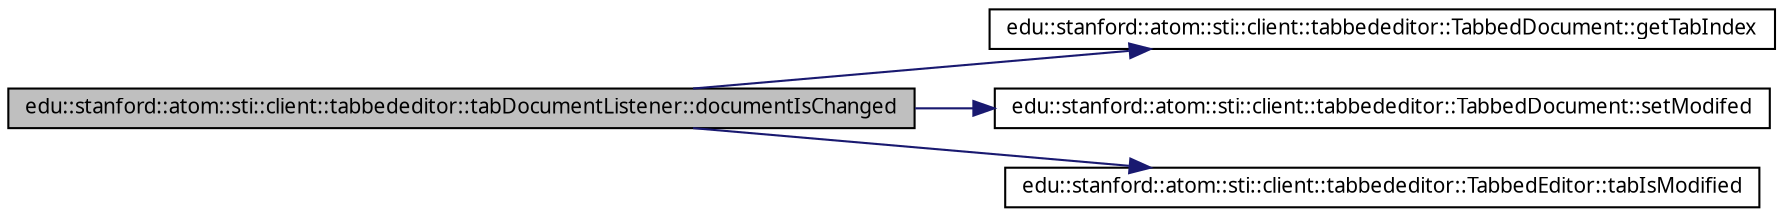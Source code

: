 digraph G
{
  edge [fontname="FreeSans.ttf",fontsize=10,labelfontname="FreeSans.ttf",labelfontsize=10];
  node [fontname="FreeSans.ttf",fontsize=10,shape=record];
  rankdir=LR;
  Node1 [label="edu::stanford::atom::sti::client::tabbededitor::tabDocumentListener::documentIsChanged",height=0.2,width=0.4,color="black", fillcolor="grey75", style="filled" fontcolor="black"];
  Node1 -> Node2 [color="midnightblue",fontsize=10,style="solid",fontname="FreeSans.ttf"];
  Node2 [label="edu::stanford::atom::sti::client::tabbededitor::TabbedDocument::getTabIndex",height=0.2,width=0.4,color="black", fillcolor="white", style="filled",URL="$classedu_1_1stanford_1_1atom_1_1sti_1_1client_1_1tabbededitor_1_1TabbedDocument.html#fd173031edbd84395393cd69cd6874d9"];
  Node1 -> Node3 [color="midnightblue",fontsize=10,style="solid",fontname="FreeSans.ttf"];
  Node3 [label="edu::stanford::atom::sti::client::tabbededitor::TabbedDocument::setModifed",height=0.2,width=0.4,color="black", fillcolor="white", style="filled",URL="$classedu_1_1stanford_1_1atom_1_1sti_1_1client_1_1tabbededitor_1_1TabbedDocument.html#4767459be0b649ba91d789603dfdbc6c"];
  Node1 -> Node4 [color="midnightblue",fontsize=10,style="solid",fontname="FreeSans.ttf"];
  Node4 [label="edu::stanford::atom::sti::client::tabbededitor::TabbedEditor::tabIsModified",height=0.2,width=0.4,color="black", fillcolor="white", style="filled",URL="$classedu_1_1stanford_1_1atom_1_1sti_1_1client_1_1tabbededitor_1_1TabbedEditor.html#bfc58238b0749dd80a52b76a2752ac30"];
}
